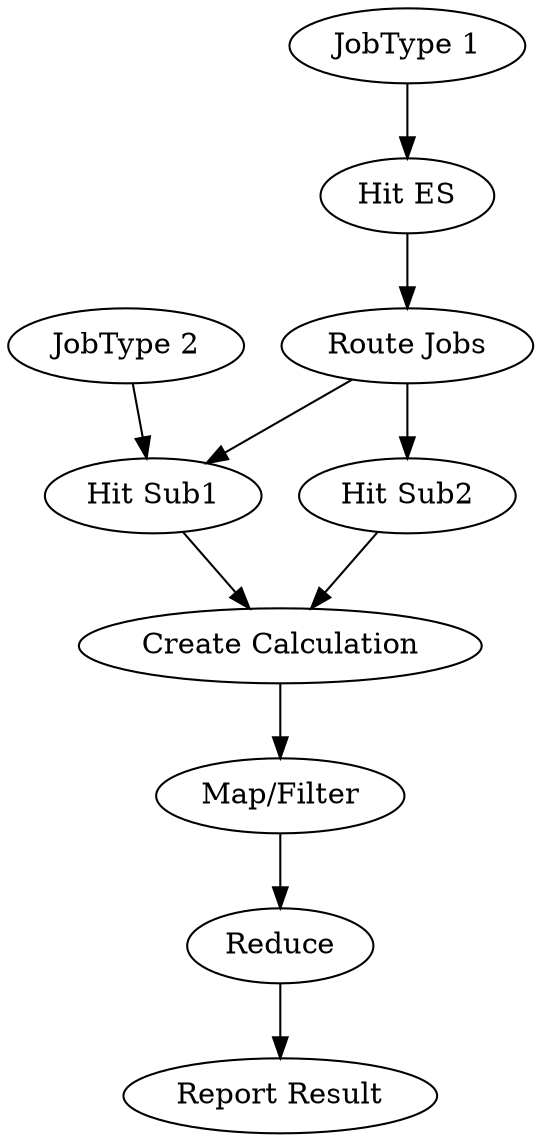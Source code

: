 digraph pipeline {
 "JobType 1" -> "Hit ES"
 "Hit ES" -> "Route Jobs"
 "Route Jobs" -> "Hit Sub1"
 "Route Jobs" -> "Hit Sub2"
 "JobType 2" -> "Hit Sub1"
 "Hit Sub1" -> "Create Calculation"
 "Hit Sub2" -> "Create Calculation"
 "Create Calculation" -> "Map/Filter"
 "Map/Filter" -> "Reduce"
 "Reduce" -> "Report Result"
}